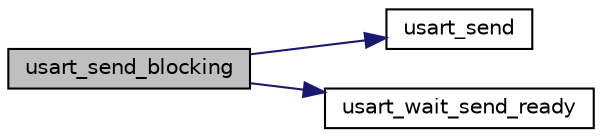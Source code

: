 digraph "usart_send_blocking"
{
  edge [fontname="Helvetica",fontsize="10",labelfontname="Helvetica",labelfontsize="10"];
  node [fontname="Helvetica",fontsize="10",shape=record];
  rankdir="LR";
  Node1 [label="usart_send_blocking",height=0.2,width=0.4,color="black", fillcolor="grey75", style="filled" fontcolor="black"];
  Node1 -> Node2 [color="midnightblue",fontsize="10",style="solid",fontname="Helvetica"];
  Node2 [label="usart_send",height=0.2,width=0.4,color="black", fillcolor="white", style="filled",URL="$group__usart__defines.html#gaaaa61a498fcb090540f2dc9d862c26c6",tooltip="USART Send a Data Word."];
  Node1 -> Node3 [color="midnightblue",fontsize="10",style="solid",fontname="Helvetica"];
  Node3 [label="usart_wait_send_ready",height=0.2,width=0.4,color="black", fillcolor="white", style="filled",URL="$group__usart__defines.html#gab575fd7d6b2dcb6e5419ae75169503ea",tooltip="USART Wait for Transmit Data Buffer Empty."];
}
